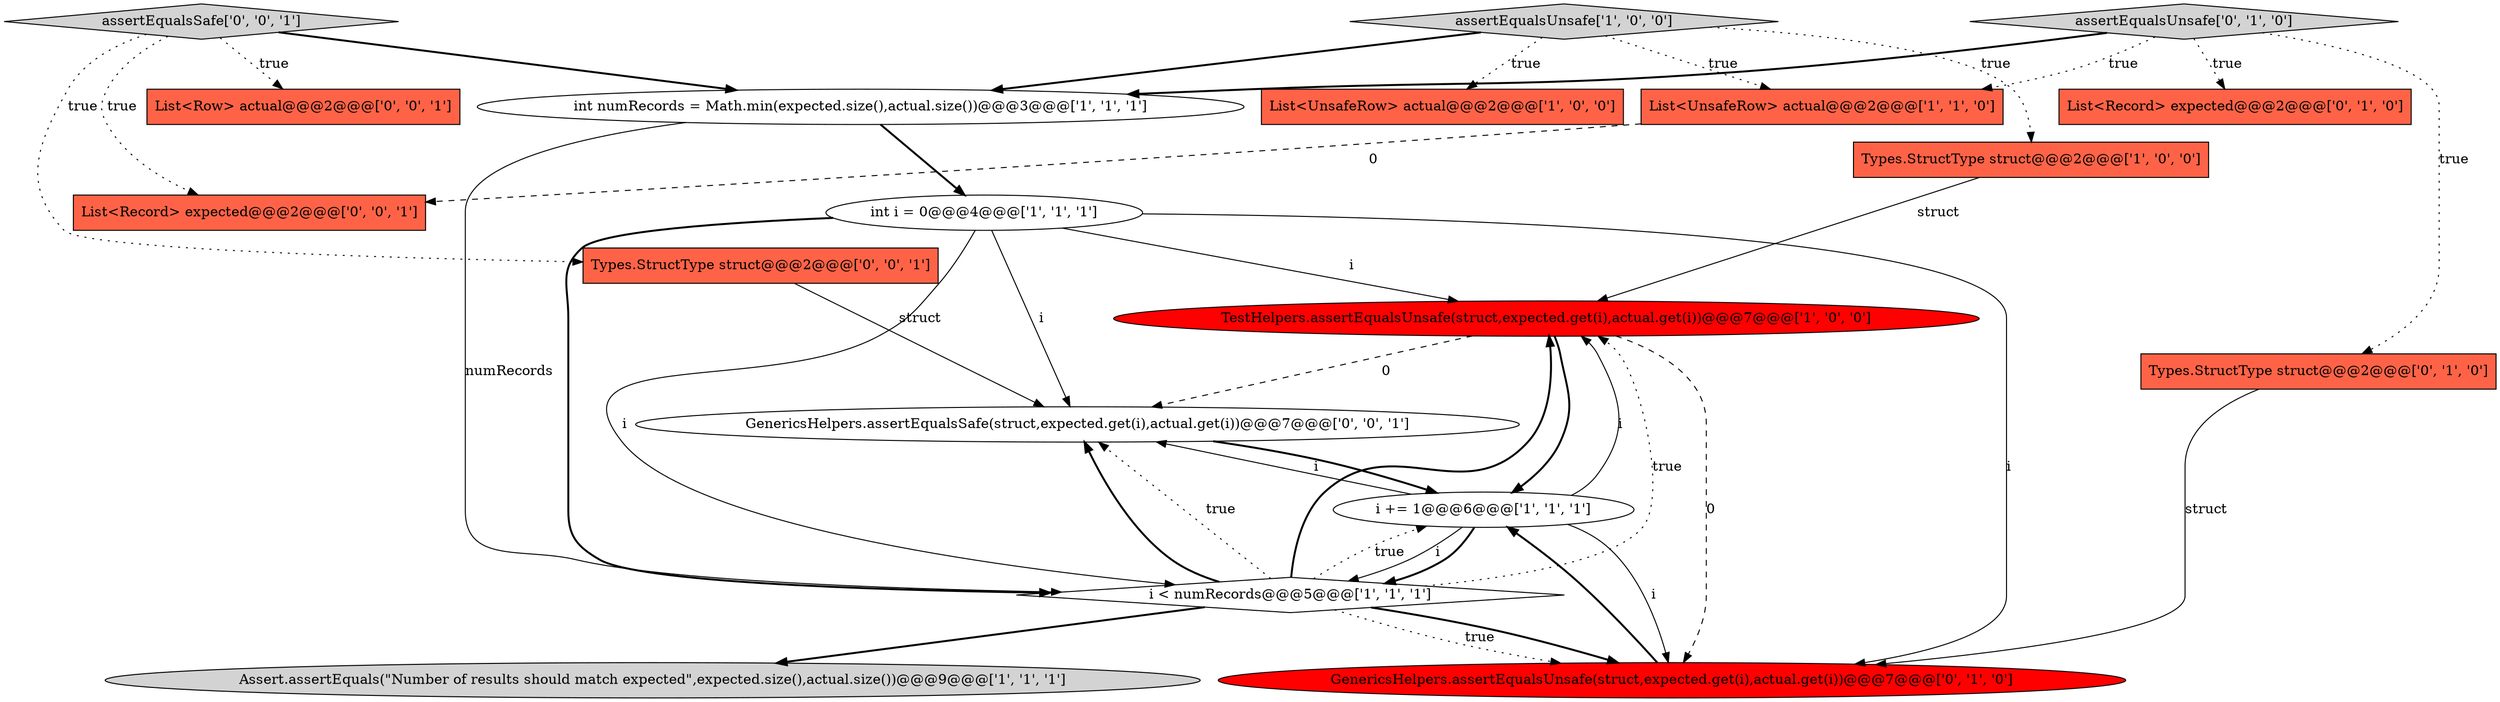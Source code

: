 digraph {
4 [style = filled, label = "Types.StructType struct@@@2@@@['1', '0', '0']", fillcolor = tomato, shape = box image = "AAA0AAABBB1BBB"];
6 [style = filled, label = "List<UnsafeRow> actual@@@2@@@['1', '1', '0']", fillcolor = tomato, shape = box image = "AAA0AAABBB1BBB"];
12 [style = filled, label = "List<Record> expected@@@2@@@['0', '1', '0']", fillcolor = tomato, shape = box image = "AAA0AAABBB2BBB"];
2 [style = filled, label = "assertEqualsUnsafe['1', '0', '0']", fillcolor = lightgray, shape = diamond image = "AAA0AAABBB1BBB"];
3 [style = filled, label = "List<UnsafeRow> actual@@@2@@@['1', '0', '0']", fillcolor = tomato, shape = box image = "AAA0AAABBB1BBB"];
15 [style = filled, label = "List<Row> actual@@@2@@@['0', '0', '1']", fillcolor = tomato, shape = box image = "AAA0AAABBB3BBB"];
11 [style = filled, label = "assertEqualsUnsafe['0', '1', '0']", fillcolor = lightgray, shape = diamond image = "AAA0AAABBB2BBB"];
18 [style = filled, label = "List<Record> expected@@@2@@@['0', '0', '1']", fillcolor = tomato, shape = box image = "AAA0AAABBB3BBB"];
14 [style = filled, label = "GenericsHelpers.assertEqualsSafe(struct,expected.get(i),actual.get(i))@@@7@@@['0', '0', '1']", fillcolor = white, shape = ellipse image = "AAA0AAABBB3BBB"];
5 [style = filled, label = "int i = 0@@@4@@@['1', '1', '1']", fillcolor = white, shape = ellipse image = "AAA0AAABBB1BBB"];
7 [style = filled, label = "i += 1@@@6@@@['1', '1', '1']", fillcolor = white, shape = ellipse image = "AAA0AAABBB1BBB"];
10 [style = filled, label = "GenericsHelpers.assertEqualsUnsafe(struct,expected.get(i),actual.get(i))@@@7@@@['0', '1', '0']", fillcolor = red, shape = ellipse image = "AAA1AAABBB2BBB"];
1 [style = filled, label = "TestHelpers.assertEqualsUnsafe(struct,expected.get(i),actual.get(i))@@@7@@@['1', '0', '0']", fillcolor = red, shape = ellipse image = "AAA1AAABBB1BBB"];
9 [style = filled, label = "int numRecords = Math.min(expected.size(),actual.size())@@@3@@@['1', '1', '1']", fillcolor = white, shape = ellipse image = "AAA0AAABBB1BBB"];
0 [style = filled, label = "i < numRecords@@@5@@@['1', '1', '1']", fillcolor = white, shape = diamond image = "AAA0AAABBB1BBB"];
16 [style = filled, label = "assertEqualsSafe['0', '0', '1']", fillcolor = lightgray, shape = diamond image = "AAA0AAABBB3BBB"];
13 [style = filled, label = "Types.StructType struct@@@2@@@['0', '1', '0']", fillcolor = tomato, shape = box image = "AAA0AAABBB2BBB"];
17 [style = filled, label = "Types.StructType struct@@@2@@@['0', '0', '1']", fillcolor = tomato, shape = box image = "AAA0AAABBB3BBB"];
8 [style = filled, label = "Assert.assertEquals(\"Number of results should match expected\",expected.size(),actual.size())@@@9@@@['1', '1', '1']", fillcolor = lightgray, shape = ellipse image = "AAA0AAABBB1BBB"];
2->3 [style = dotted, label="true"];
13->10 [style = solid, label="struct"];
1->14 [style = dashed, label="0"];
0->10 [style = dotted, label="true"];
7->1 [style = solid, label="i"];
16->17 [style = dotted, label="true"];
11->12 [style = dotted, label="true"];
4->1 [style = solid, label="struct"];
5->14 [style = solid, label="i"];
7->0 [style = solid, label="i"];
7->0 [style = bold, label=""];
1->10 [style = dashed, label="0"];
2->9 [style = bold, label=""];
11->13 [style = dotted, label="true"];
5->1 [style = solid, label="i"];
7->10 [style = solid, label="i"];
11->9 [style = bold, label=""];
1->7 [style = bold, label=""];
10->7 [style = bold, label=""];
14->7 [style = bold, label=""];
6->18 [style = dashed, label="0"];
0->10 [style = bold, label=""];
0->14 [style = bold, label=""];
9->0 [style = solid, label="numRecords"];
5->0 [style = bold, label=""];
2->6 [style = dotted, label="true"];
11->6 [style = dotted, label="true"];
0->1 [style = bold, label=""];
2->4 [style = dotted, label="true"];
0->8 [style = bold, label=""];
5->0 [style = solid, label="i"];
9->5 [style = bold, label=""];
0->14 [style = dotted, label="true"];
0->7 [style = dotted, label="true"];
17->14 [style = solid, label="struct"];
5->10 [style = solid, label="i"];
16->9 [style = bold, label=""];
7->14 [style = solid, label="i"];
0->1 [style = dotted, label="true"];
16->15 [style = dotted, label="true"];
16->18 [style = dotted, label="true"];
}

